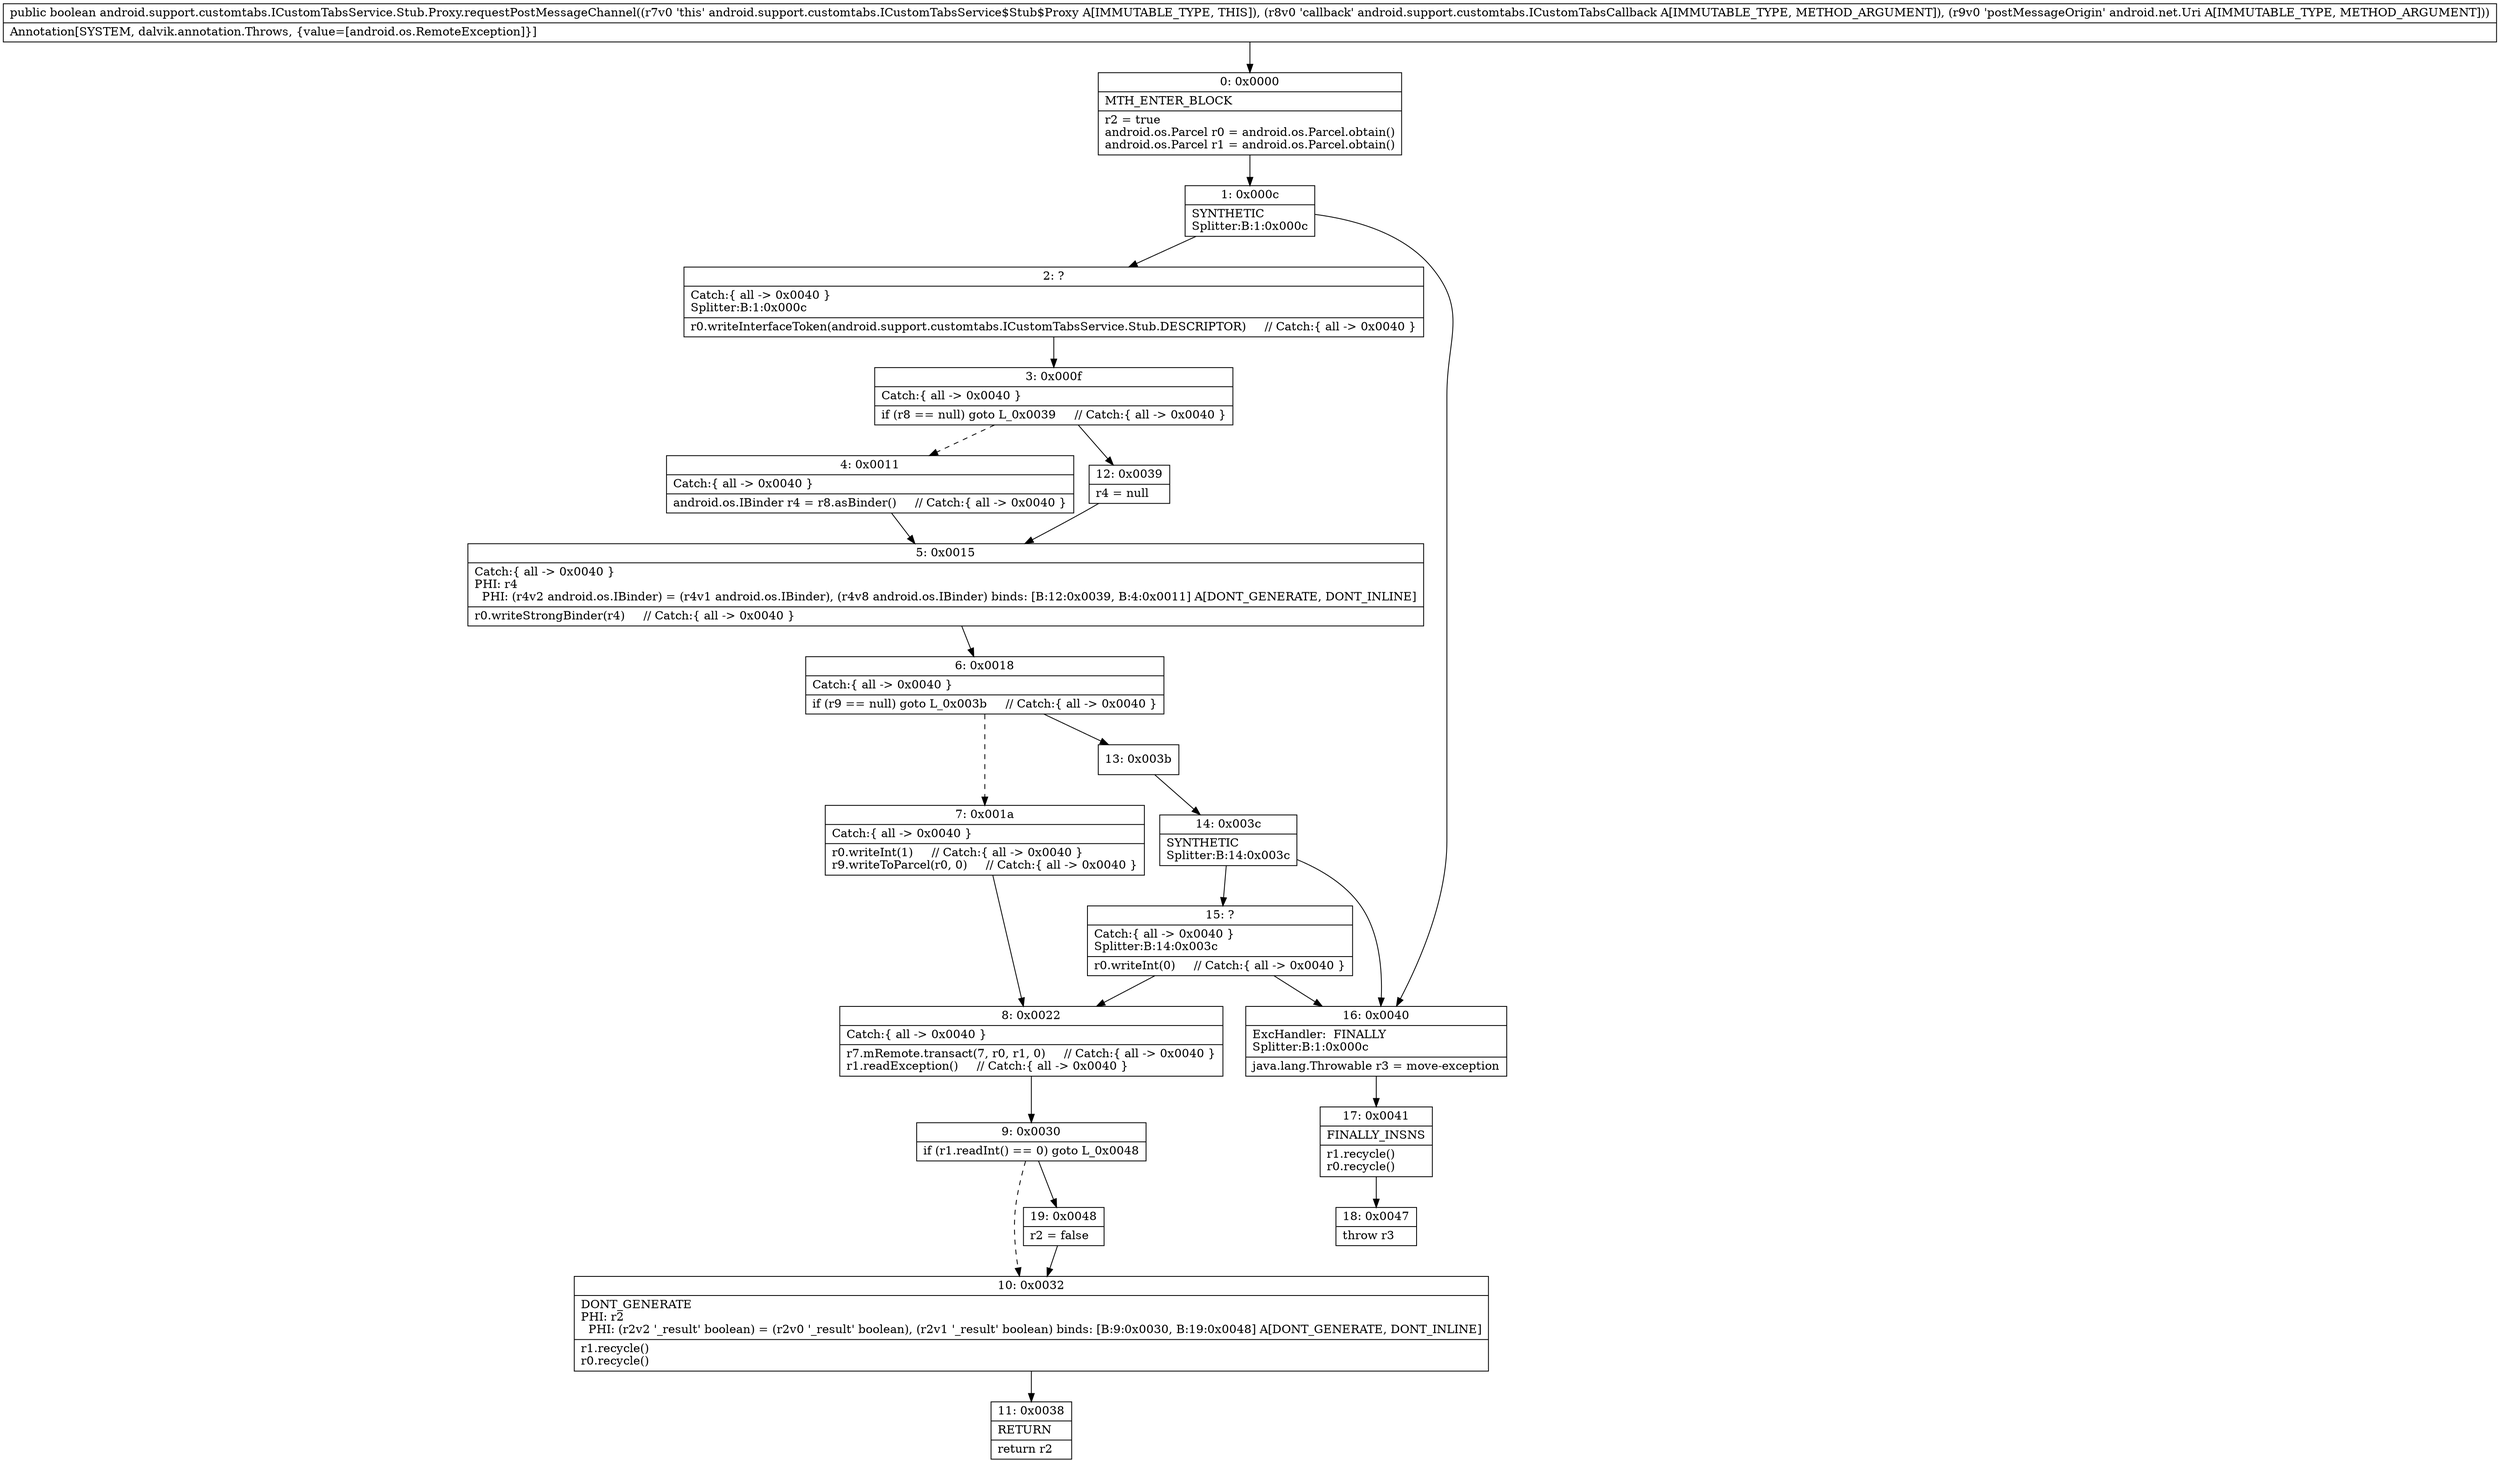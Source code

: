 digraph "CFG forandroid.support.customtabs.ICustomTabsService.Stub.Proxy.requestPostMessageChannel(Landroid\/support\/customtabs\/ICustomTabsCallback;Landroid\/net\/Uri;)Z" {
Node_0 [shape=record,label="{0\:\ 0x0000|MTH_ENTER_BLOCK\l|r2 = true\landroid.os.Parcel r0 = android.os.Parcel.obtain()\landroid.os.Parcel r1 = android.os.Parcel.obtain()\l}"];
Node_1 [shape=record,label="{1\:\ 0x000c|SYNTHETIC\lSplitter:B:1:0x000c\l}"];
Node_2 [shape=record,label="{2\:\ ?|Catch:\{ all \-\> 0x0040 \}\lSplitter:B:1:0x000c\l|r0.writeInterfaceToken(android.support.customtabs.ICustomTabsService.Stub.DESCRIPTOR)     \/\/ Catch:\{ all \-\> 0x0040 \}\l}"];
Node_3 [shape=record,label="{3\:\ 0x000f|Catch:\{ all \-\> 0x0040 \}\l|if (r8 == null) goto L_0x0039     \/\/ Catch:\{ all \-\> 0x0040 \}\l}"];
Node_4 [shape=record,label="{4\:\ 0x0011|Catch:\{ all \-\> 0x0040 \}\l|android.os.IBinder r4 = r8.asBinder()     \/\/ Catch:\{ all \-\> 0x0040 \}\l}"];
Node_5 [shape=record,label="{5\:\ 0x0015|Catch:\{ all \-\> 0x0040 \}\lPHI: r4 \l  PHI: (r4v2 android.os.IBinder) = (r4v1 android.os.IBinder), (r4v8 android.os.IBinder) binds: [B:12:0x0039, B:4:0x0011] A[DONT_GENERATE, DONT_INLINE]\l|r0.writeStrongBinder(r4)     \/\/ Catch:\{ all \-\> 0x0040 \}\l}"];
Node_6 [shape=record,label="{6\:\ 0x0018|Catch:\{ all \-\> 0x0040 \}\l|if (r9 == null) goto L_0x003b     \/\/ Catch:\{ all \-\> 0x0040 \}\l}"];
Node_7 [shape=record,label="{7\:\ 0x001a|Catch:\{ all \-\> 0x0040 \}\l|r0.writeInt(1)     \/\/ Catch:\{ all \-\> 0x0040 \}\lr9.writeToParcel(r0, 0)     \/\/ Catch:\{ all \-\> 0x0040 \}\l}"];
Node_8 [shape=record,label="{8\:\ 0x0022|Catch:\{ all \-\> 0x0040 \}\l|r7.mRemote.transact(7, r0, r1, 0)     \/\/ Catch:\{ all \-\> 0x0040 \}\lr1.readException()     \/\/ Catch:\{ all \-\> 0x0040 \}\l}"];
Node_9 [shape=record,label="{9\:\ 0x0030|if (r1.readInt() == 0) goto L_0x0048\l}"];
Node_10 [shape=record,label="{10\:\ 0x0032|DONT_GENERATE\lPHI: r2 \l  PHI: (r2v2 '_result' boolean) = (r2v0 '_result' boolean), (r2v1 '_result' boolean) binds: [B:9:0x0030, B:19:0x0048] A[DONT_GENERATE, DONT_INLINE]\l|r1.recycle()\lr0.recycle()\l}"];
Node_11 [shape=record,label="{11\:\ 0x0038|RETURN\l|return r2\l}"];
Node_12 [shape=record,label="{12\:\ 0x0039|r4 = null\l}"];
Node_13 [shape=record,label="{13\:\ 0x003b}"];
Node_14 [shape=record,label="{14\:\ 0x003c|SYNTHETIC\lSplitter:B:14:0x003c\l}"];
Node_15 [shape=record,label="{15\:\ ?|Catch:\{ all \-\> 0x0040 \}\lSplitter:B:14:0x003c\l|r0.writeInt(0)     \/\/ Catch:\{ all \-\> 0x0040 \}\l}"];
Node_16 [shape=record,label="{16\:\ 0x0040|ExcHandler:  FINALLY\lSplitter:B:1:0x000c\l|java.lang.Throwable r3 = move\-exception\l}"];
Node_17 [shape=record,label="{17\:\ 0x0041|FINALLY_INSNS\l|r1.recycle()\lr0.recycle()\l}"];
Node_18 [shape=record,label="{18\:\ 0x0047|throw r3\l}"];
Node_19 [shape=record,label="{19\:\ 0x0048|r2 = false\l}"];
MethodNode[shape=record,label="{public boolean android.support.customtabs.ICustomTabsService.Stub.Proxy.requestPostMessageChannel((r7v0 'this' android.support.customtabs.ICustomTabsService$Stub$Proxy A[IMMUTABLE_TYPE, THIS]), (r8v0 'callback' android.support.customtabs.ICustomTabsCallback A[IMMUTABLE_TYPE, METHOD_ARGUMENT]), (r9v0 'postMessageOrigin' android.net.Uri A[IMMUTABLE_TYPE, METHOD_ARGUMENT]))  | Annotation[SYSTEM, dalvik.annotation.Throws, \{value=[android.os.RemoteException]\}]\l}"];
MethodNode -> Node_0;
Node_0 -> Node_1;
Node_1 -> Node_2;
Node_1 -> Node_16;
Node_2 -> Node_3;
Node_3 -> Node_4[style=dashed];
Node_3 -> Node_12;
Node_4 -> Node_5;
Node_5 -> Node_6;
Node_6 -> Node_7[style=dashed];
Node_6 -> Node_13;
Node_7 -> Node_8;
Node_8 -> Node_9;
Node_9 -> Node_10[style=dashed];
Node_9 -> Node_19;
Node_10 -> Node_11;
Node_12 -> Node_5;
Node_13 -> Node_14;
Node_14 -> Node_15;
Node_14 -> Node_16;
Node_15 -> Node_16;
Node_15 -> Node_8;
Node_16 -> Node_17;
Node_17 -> Node_18;
Node_19 -> Node_10;
}

